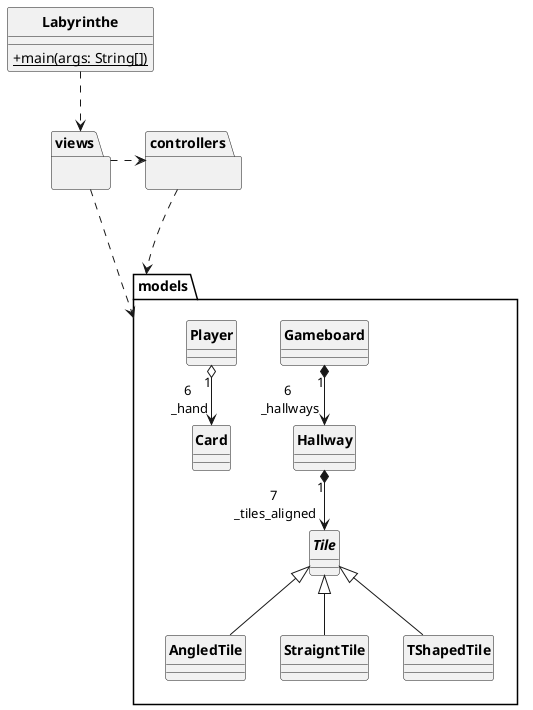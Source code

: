 @startuml Labyrinthe

skinparam style strictuml
skinparam classAttributeIconSize 0
skinparam classFontStyle Bold
hide enum methods

class Labyrinthe
{
    + {static} main(args: String[])
}

package views
{

}

package controllers
{

}

package models
{
    abstract class Tile {}
    class AngledTile extends Tile {}
    class StraigntTile extends Tile {}
    class TShapedTile extends Tile {}

    class Gameboard {}
    class Hallway {}
    class Card {}

    class Player {}
}

Labyrinthe ..> views
controllers ...> models
views ..> models
views .> controllers
Gameboard "1" *--> "6\n _hallways" Hallway
Hallway "1" *--> "7\n _tiles_aligned" Tile
Player "1" o--> "6\n _hand" Card

@enduml